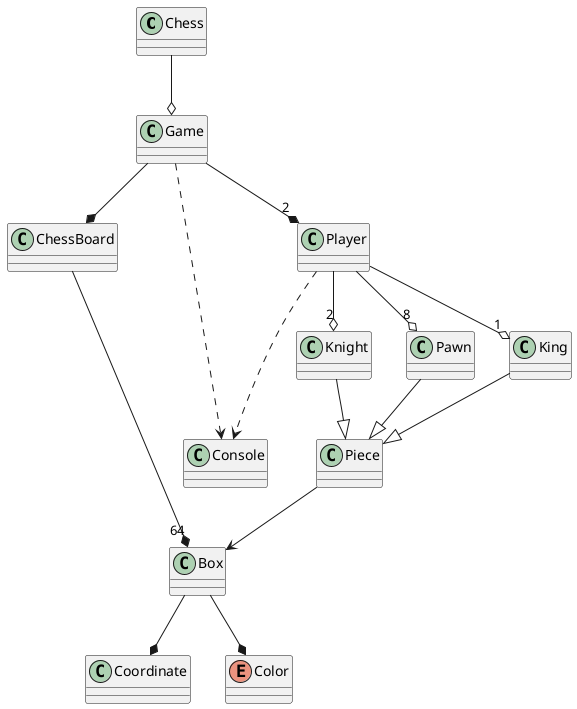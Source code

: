@startuml Chess - Polimorfismo
class Chess {

}

class Coordinate {

}

class Player {

}


class Pawn {
    
}

class King {

}

class Knight {

}

enum Color {

}

class Box {

}

class Game {

}

class Piece {

}

class ChessBoard {

}

class Console {

}

Chess --o Game

Player -.-> Console
Game -.-> Console

Game --* ChessBoard
Game --* "2" Player

ChessBoard --* "64" Box
Box --* Coordinate
Box --* Color

Player --o "2" Knight
Player --o "1" King
Player --o "8" Pawn
Piece --> Box

King --|> Piece
Pawn --|> Piece
Knight --|> Piece

@enduml
